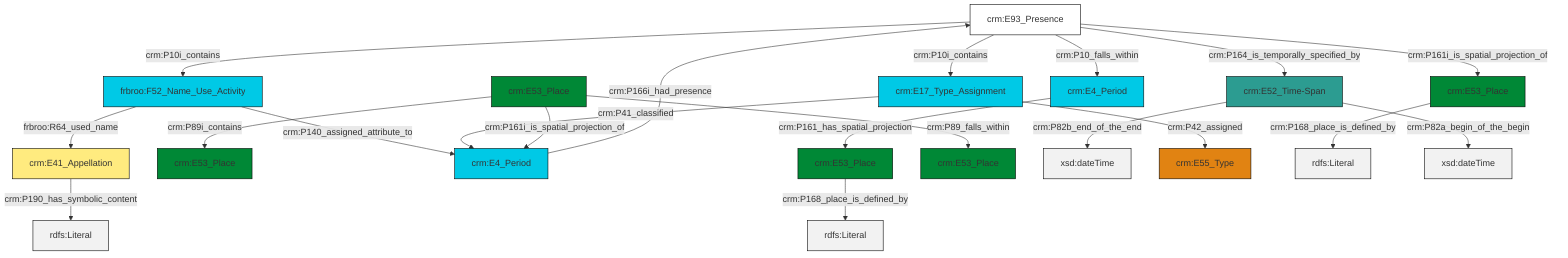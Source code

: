 graph TD
classDef Literal fill:#f2f2f2,stroke:#000000;
classDef CRM_Entity fill:#FFFFFF,stroke:#000000;
classDef Temporal_Entity fill:#00C9E6, stroke:#000000;
classDef Type fill:#E18312, stroke:#000000;
classDef Time-Span fill:#2C9C91, stroke:#000000;
classDef Appellation fill:#FFEB7F, stroke:#000000;
classDef Place fill:#008836, stroke:#000000;
classDef Persistent_Item fill:#B266B2, stroke:#000000;
classDef Conceptual_Object fill:#FFD700, stroke:#000000;
classDef Physical_Thing fill:#D2B48C, stroke:#000000;
classDef Actor fill:#f58aad, stroke:#000000;
classDef PC_Classes fill:#4ce600, stroke:#000000;
classDef Multi fill:#cccccc,stroke:#000000;

0["crm:E41_Appellation"]:::Appellation -->|crm:P190_has_symbolic_content| 1[rdfs:Literal]:::Literal
4["crm:E93_Presence"]:::CRM_Entity -->|crm:P10i_contains| 5["crm:E17_Type_Assignment"]:::Temporal_Entity
6["frbroo:F52_Name_Use_Activity"]:::Temporal_Entity -->|crm:P140_assigned_attribute_to| 7["crm:E4_Period"]:::Temporal_Entity
4["crm:E93_Presence"]:::CRM_Entity -->|crm:P10i_contains| 6["frbroo:F52_Name_Use_Activity"]:::Temporal_Entity
14["crm:E53_Place"]:::Place -->|crm:P89_falls_within| 11["crm:E53_Place"]:::Place
9["crm:E53_Place"]:::Place -->|crm:P168_place_is_defined_by| 16[rdfs:Literal]:::Literal
20["crm:E52_Time-Span"]:::Time-Span -->|crm:P82b_end_of_the_end| 21[xsd:dateTime]:::Literal
5["crm:E17_Type_Assignment"]:::Temporal_Entity -->|crm:P41_classified| 7["crm:E4_Period"]:::Temporal_Entity
4["crm:E93_Presence"]:::CRM_Entity -->|crm:P164_is_temporally_specified_by| 20["crm:E52_Time-Span"]:::Time-Span
4["crm:E93_Presence"]:::CRM_Entity -->|crm:P10_falls_within| 25["crm:E4_Period"]:::Temporal_Entity
14["crm:E53_Place"]:::Place -->|crm:P161i_is_spatial_projection_of| 7["crm:E4_Period"]:::Temporal_Entity
5["crm:E17_Type_Assignment"]:::Temporal_Entity -->|crm:P42_assigned| 23["crm:E55_Type"]:::Type
14["crm:E53_Place"]:::Place -->|crm:P89i_contains| 2["crm:E53_Place"]:::Place
25["crm:E4_Period"]:::Temporal_Entity -->|crm:P161_has_spatial_projection| 9["crm:E53_Place"]:::Place
17["crm:E53_Place"]:::Place -->|crm:P168_place_is_defined_by| 29[rdfs:Literal]:::Literal
4["crm:E93_Presence"]:::CRM_Entity -->|crm:P161i_is_spatial_projection_of| 17["crm:E53_Place"]:::Place
7["crm:E4_Period"]:::Temporal_Entity -->|crm:P166i_had_presence| 4["crm:E93_Presence"]:::CRM_Entity
6["frbroo:F52_Name_Use_Activity"]:::Temporal_Entity -->|frbroo:R64_used_name| 0["crm:E41_Appellation"]:::Appellation
20["crm:E52_Time-Span"]:::Time-Span -->|crm:P82a_begin_of_the_begin| 30[xsd:dateTime]:::Literal